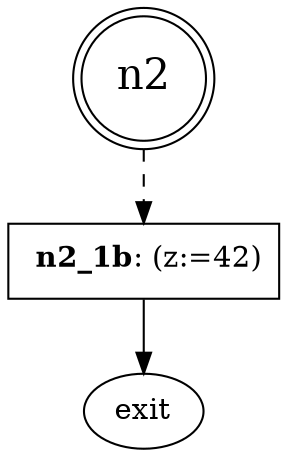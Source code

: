 digraph product {
n2 [fontsize=20, shape=doublecircle]
n2 -> n2_1b[style="dashed"];
n2_1b [label=< <B>n2_1b</B>: (z:=42)>, shape=box]
n2_1b -> exit
}
